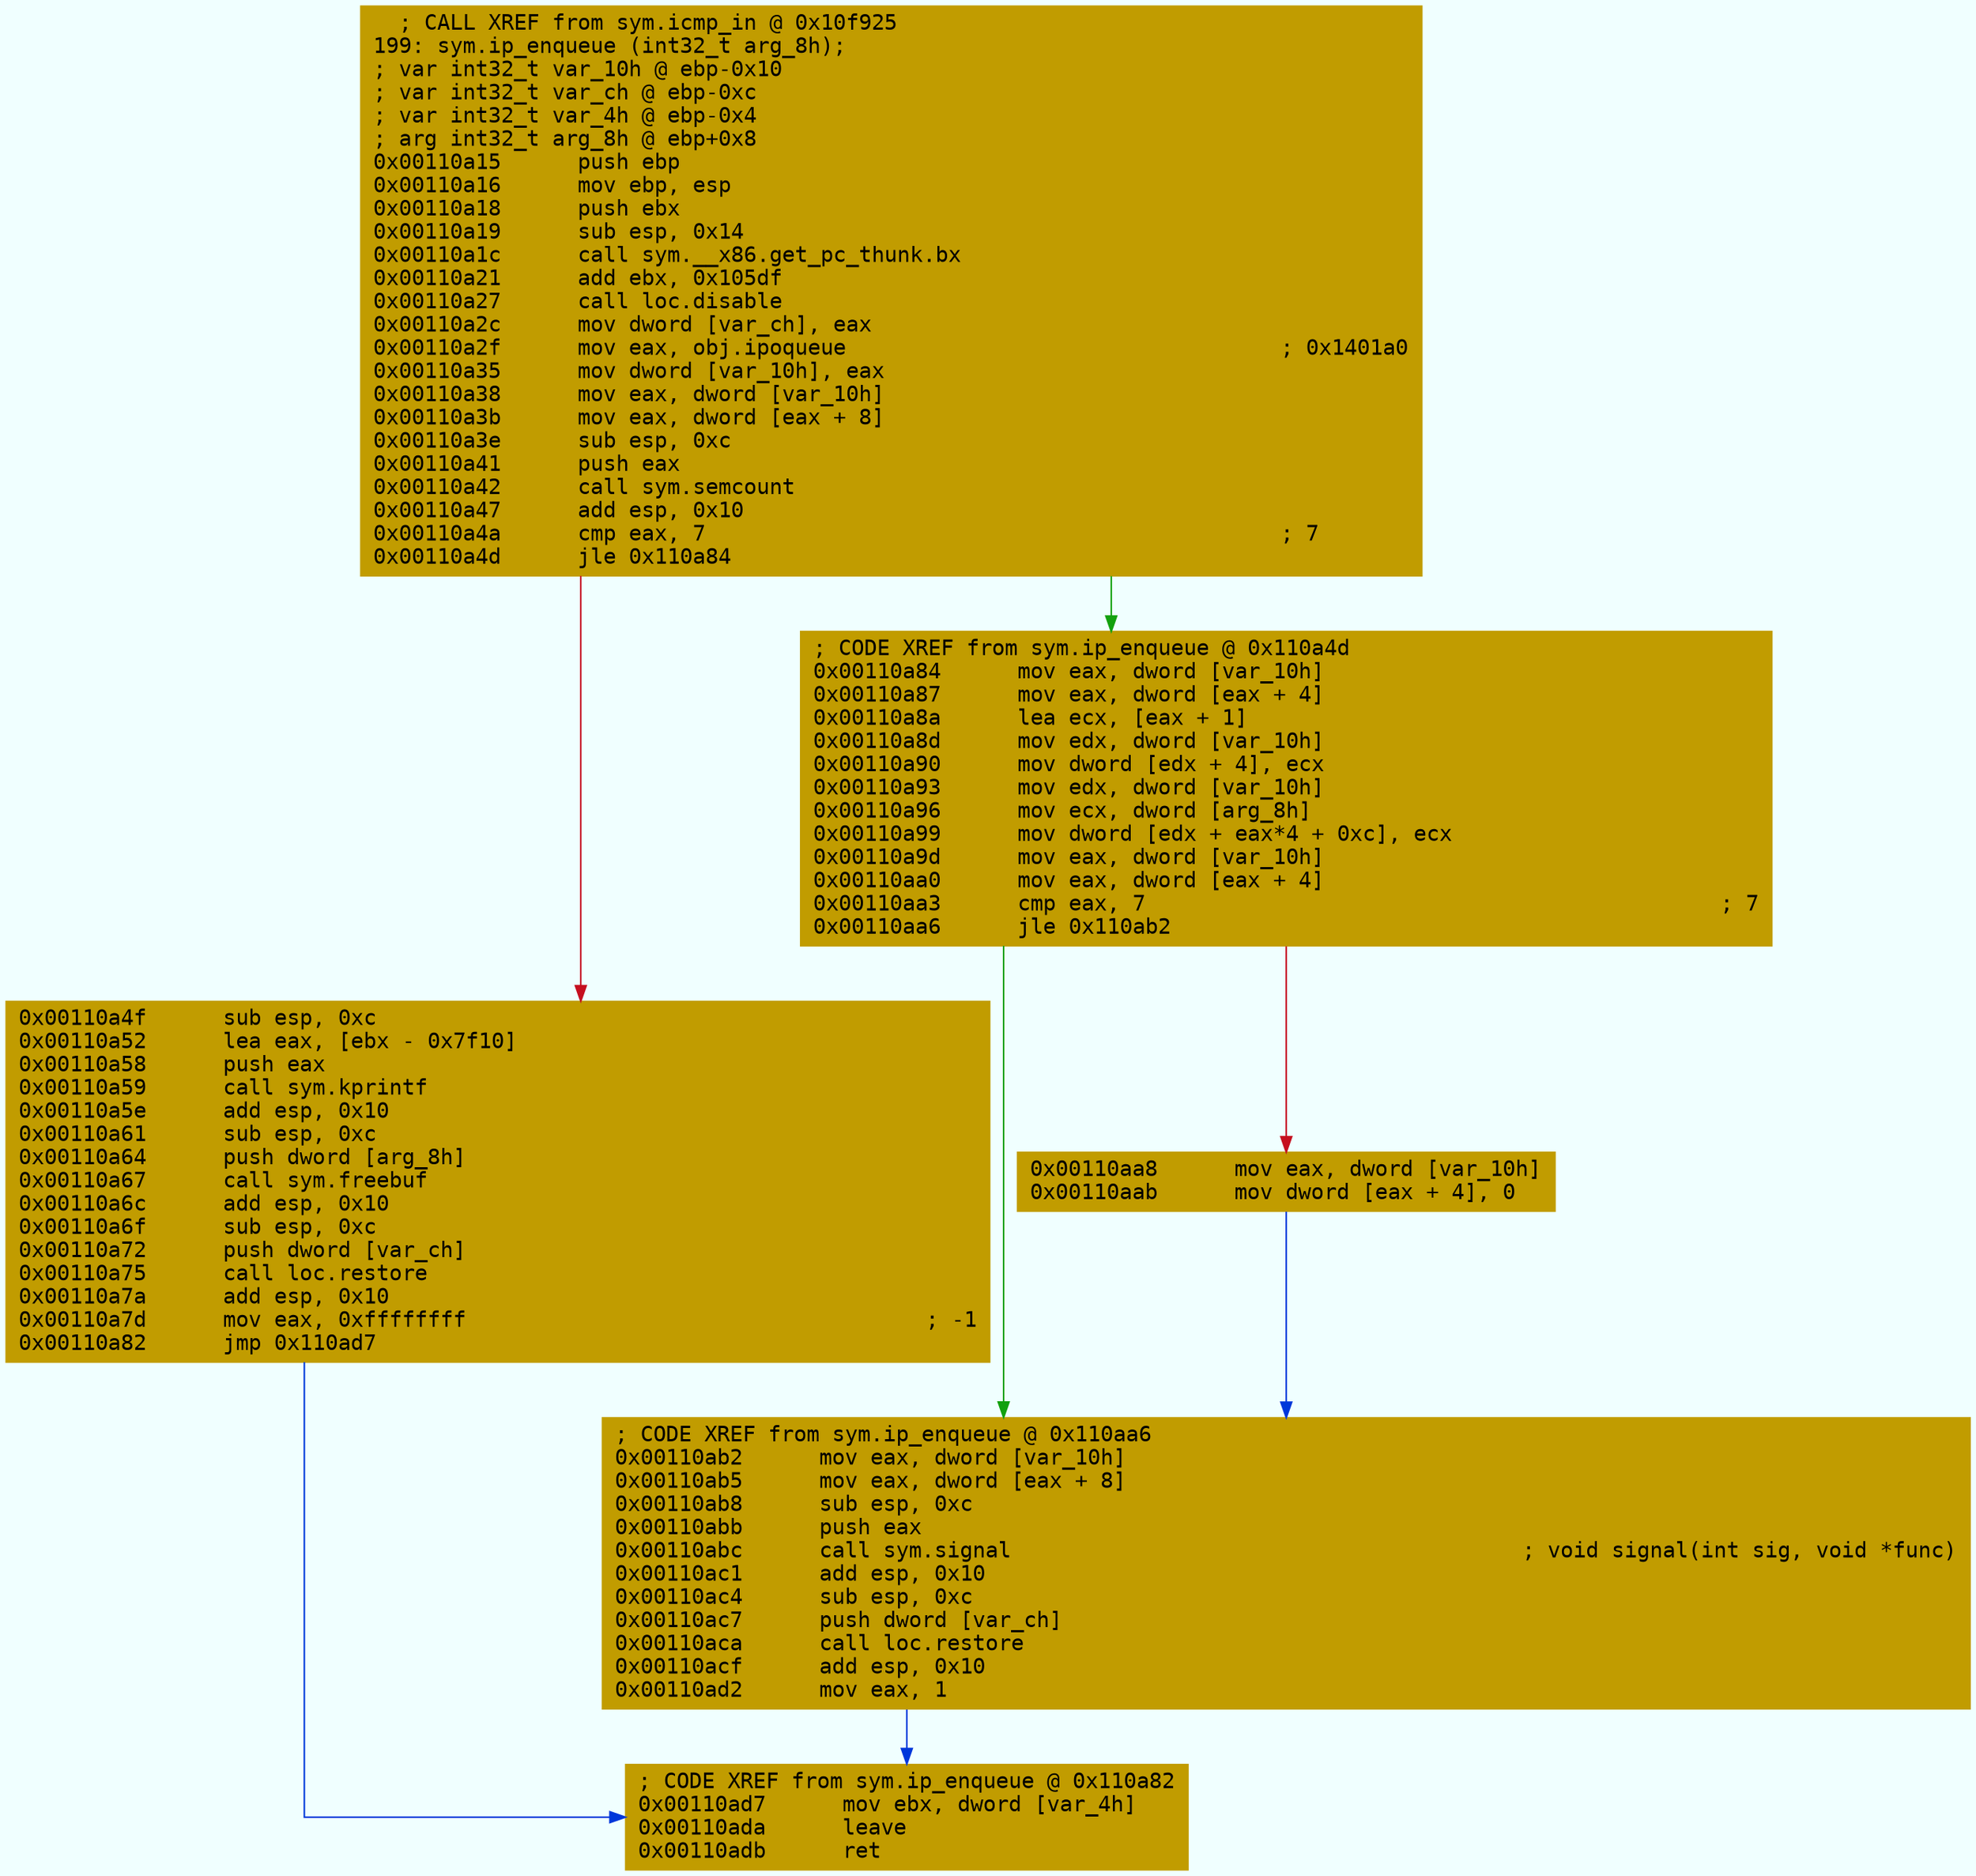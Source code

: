 digraph code {
	graph [bgcolor=azure fontsize=8 fontname="Courier" splines="ortho"];
	node [fillcolor=gray style=filled shape=box];
	edge [arrowhead="normal"];
	"0x00110a15" [URL="sym.ip_enqueue/0x00110a15", fillcolor="#c19c00",color="#c19c00", fontname="Courier",label="  ; CALL XREF from sym.icmp_in @ 0x10f925\l199: sym.ip_enqueue (int32_t arg_8h);\l; var int32_t var_10h @ ebp-0x10\l; var int32_t var_ch @ ebp-0xc\l; var int32_t var_4h @ ebp-0x4\l; arg int32_t arg_8h @ ebp+0x8\l0x00110a15      push ebp\l0x00110a16      mov ebp, esp\l0x00110a18      push ebx\l0x00110a19      sub esp, 0x14\l0x00110a1c      call sym.__x86.get_pc_thunk.bx\l0x00110a21      add ebx, 0x105df\l0x00110a27      call loc.disable\l0x00110a2c      mov dword [var_ch], eax\l0x00110a2f      mov eax, obj.ipoqueue                                  ; 0x1401a0\l0x00110a35      mov dword [var_10h], eax\l0x00110a38      mov eax, dword [var_10h]\l0x00110a3b      mov eax, dword [eax + 8]\l0x00110a3e      sub esp, 0xc\l0x00110a41      push eax\l0x00110a42      call sym.semcount\l0x00110a47      add esp, 0x10\l0x00110a4a      cmp eax, 7                                             ; 7\l0x00110a4d      jle 0x110a84\l"]
	"0x00110a4f" [URL="sym.ip_enqueue/0x00110a4f", fillcolor="#c19c00",color="#c19c00", fontname="Courier",label="0x00110a4f      sub esp, 0xc\l0x00110a52      lea eax, [ebx - 0x7f10]\l0x00110a58      push eax\l0x00110a59      call sym.kprintf\l0x00110a5e      add esp, 0x10\l0x00110a61      sub esp, 0xc\l0x00110a64      push dword [arg_8h]\l0x00110a67      call sym.freebuf\l0x00110a6c      add esp, 0x10\l0x00110a6f      sub esp, 0xc\l0x00110a72      push dword [var_ch]\l0x00110a75      call loc.restore\l0x00110a7a      add esp, 0x10\l0x00110a7d      mov eax, 0xffffffff                                    ; -1\l0x00110a82      jmp 0x110ad7\l"]
	"0x00110a84" [URL="sym.ip_enqueue/0x00110a84", fillcolor="#c19c00",color="#c19c00", fontname="Courier",label="; CODE XREF from sym.ip_enqueue @ 0x110a4d\l0x00110a84      mov eax, dword [var_10h]\l0x00110a87      mov eax, dword [eax + 4]\l0x00110a8a      lea ecx, [eax + 1]\l0x00110a8d      mov edx, dword [var_10h]\l0x00110a90      mov dword [edx + 4], ecx\l0x00110a93      mov edx, dword [var_10h]\l0x00110a96      mov ecx, dword [arg_8h]\l0x00110a99      mov dword [edx + eax*4 + 0xc], ecx\l0x00110a9d      mov eax, dword [var_10h]\l0x00110aa0      mov eax, dword [eax + 4]\l0x00110aa3      cmp eax, 7                                             ; 7\l0x00110aa6      jle 0x110ab2\l"]
	"0x00110aa8" [URL="sym.ip_enqueue/0x00110aa8", fillcolor="#c19c00",color="#c19c00", fontname="Courier",label="0x00110aa8      mov eax, dword [var_10h]\l0x00110aab      mov dword [eax + 4], 0\l"]
	"0x00110ab2" [URL="sym.ip_enqueue/0x00110ab2", fillcolor="#c19c00",color="#c19c00", fontname="Courier",label="; CODE XREF from sym.ip_enqueue @ 0x110aa6\l0x00110ab2      mov eax, dword [var_10h]\l0x00110ab5      mov eax, dword [eax + 8]\l0x00110ab8      sub esp, 0xc\l0x00110abb      push eax\l0x00110abc      call sym.signal                                        ; void signal(int sig, void *func)\l0x00110ac1      add esp, 0x10\l0x00110ac4      sub esp, 0xc\l0x00110ac7      push dword [var_ch]\l0x00110aca      call loc.restore\l0x00110acf      add esp, 0x10\l0x00110ad2      mov eax, 1\l"]
	"0x00110ad7" [URL="sym.ip_enqueue/0x00110ad7", fillcolor="#c19c00",color="#c19c00", fontname="Courier",label="; CODE XREF from sym.ip_enqueue @ 0x110a82\l0x00110ad7      mov ebx, dword [var_4h]\l0x00110ada      leave\l0x00110adb      ret\l"]
        "0x00110a15" -> "0x00110a84" [color="#13a10e"];
        "0x00110a15" -> "0x00110a4f" [color="#c50f1f"];
        "0x00110a4f" -> "0x00110ad7" [color="#0037da"];
        "0x00110a84" -> "0x00110ab2" [color="#13a10e"];
        "0x00110a84" -> "0x00110aa8" [color="#c50f1f"];
        "0x00110aa8" -> "0x00110ab2" [color="#0037da"];
        "0x00110ab2" -> "0x00110ad7" [color="#0037da"];
}
